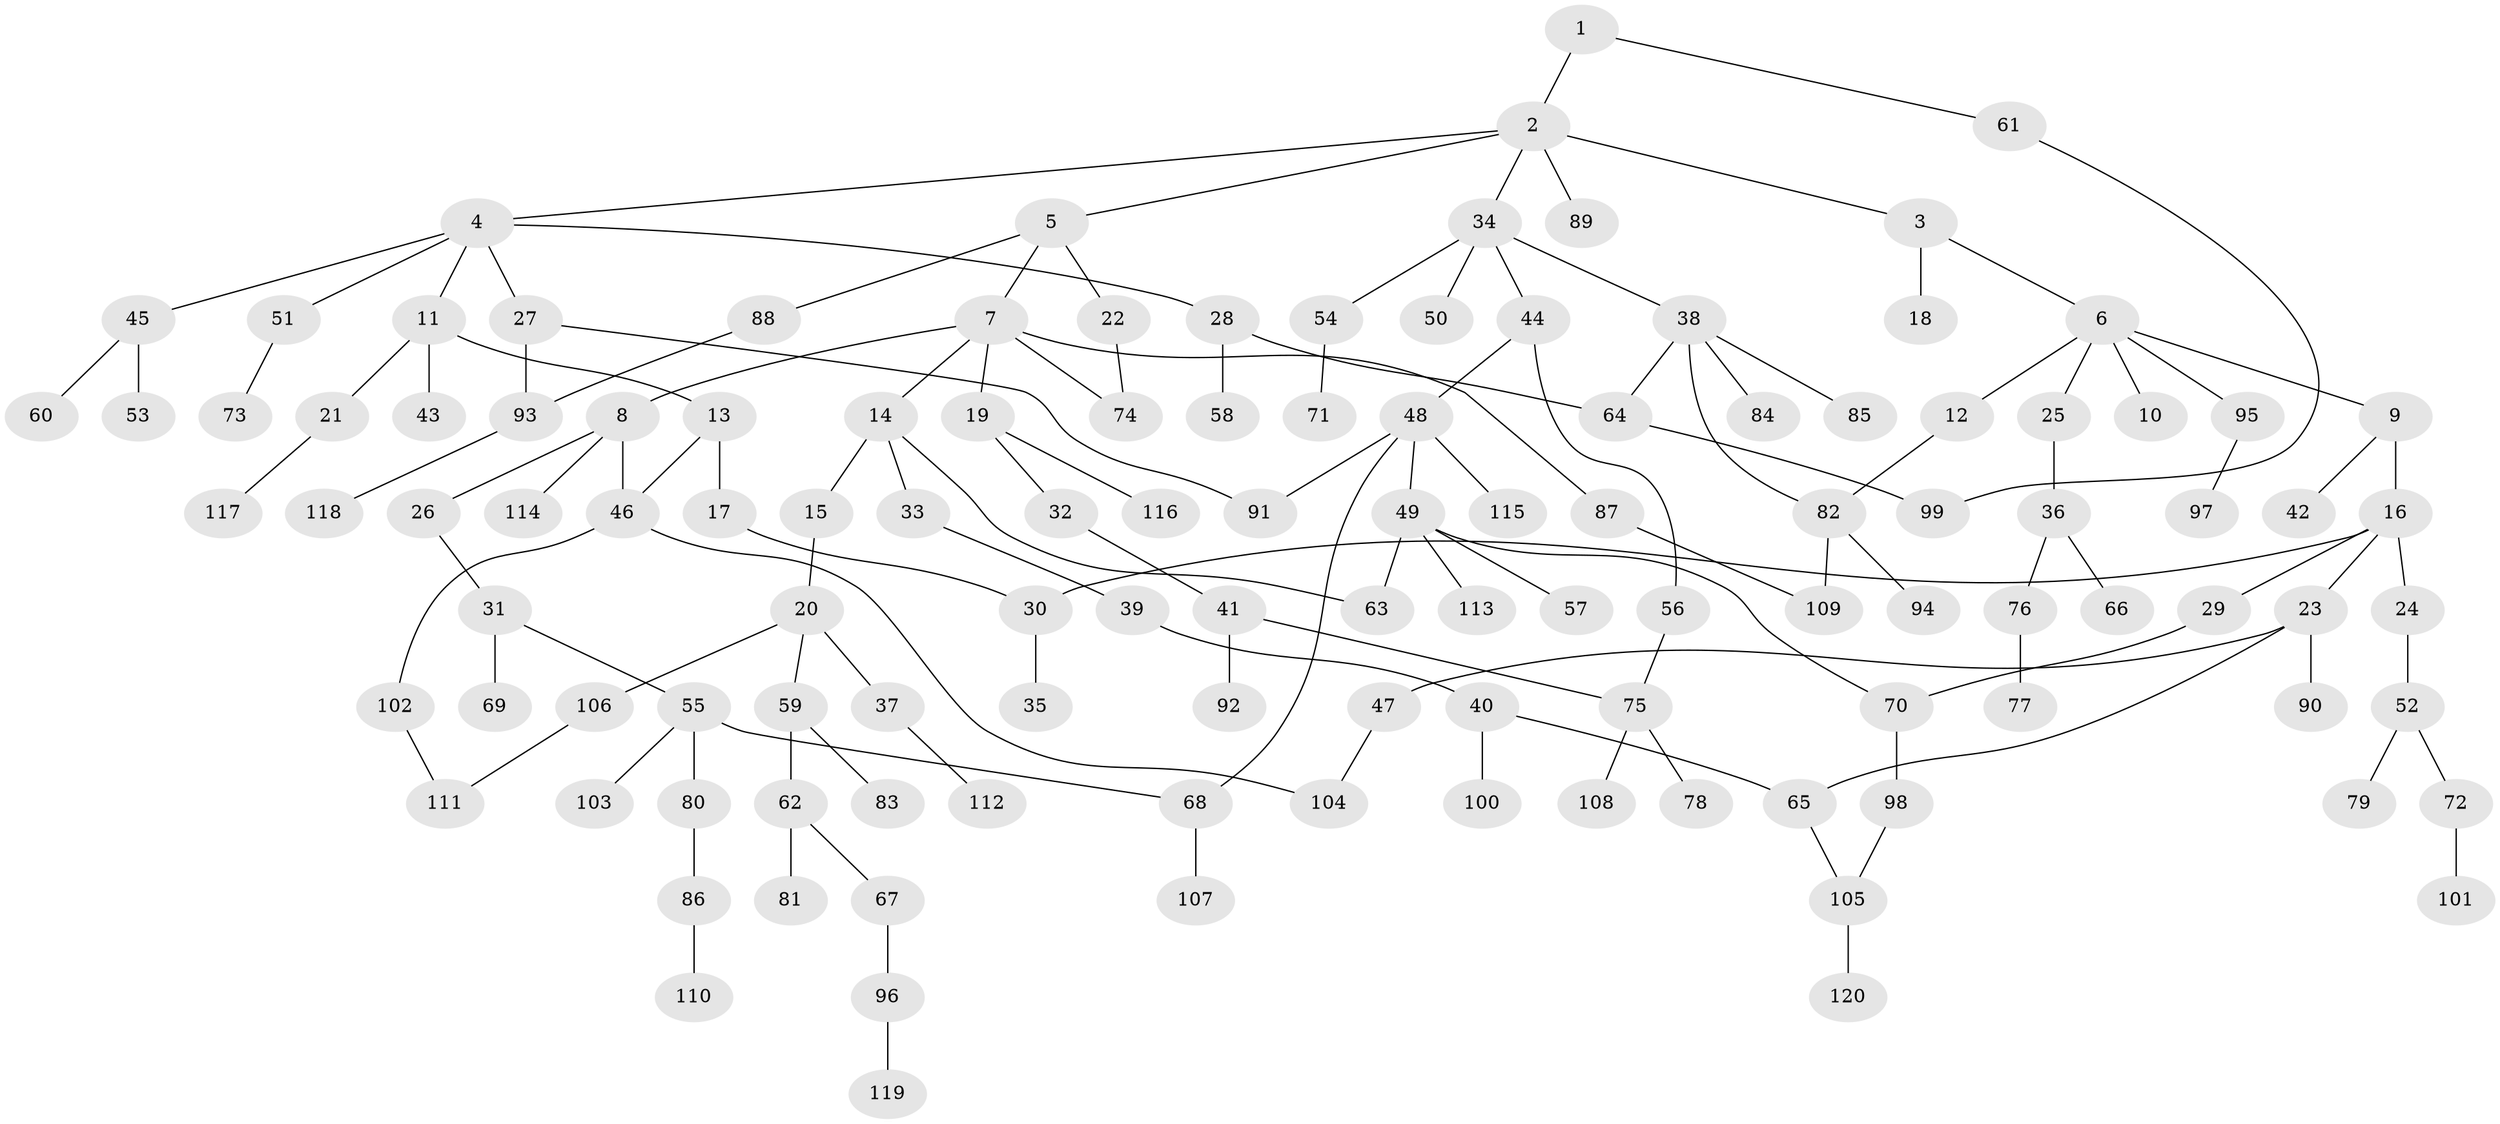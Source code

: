 // Generated by graph-tools (version 1.1) at 2025/49/03/09/25 03:49:18]
// undirected, 120 vertices, 136 edges
graph export_dot {
graph [start="1"]
  node [color=gray90,style=filled];
  1;
  2;
  3;
  4;
  5;
  6;
  7;
  8;
  9;
  10;
  11;
  12;
  13;
  14;
  15;
  16;
  17;
  18;
  19;
  20;
  21;
  22;
  23;
  24;
  25;
  26;
  27;
  28;
  29;
  30;
  31;
  32;
  33;
  34;
  35;
  36;
  37;
  38;
  39;
  40;
  41;
  42;
  43;
  44;
  45;
  46;
  47;
  48;
  49;
  50;
  51;
  52;
  53;
  54;
  55;
  56;
  57;
  58;
  59;
  60;
  61;
  62;
  63;
  64;
  65;
  66;
  67;
  68;
  69;
  70;
  71;
  72;
  73;
  74;
  75;
  76;
  77;
  78;
  79;
  80;
  81;
  82;
  83;
  84;
  85;
  86;
  87;
  88;
  89;
  90;
  91;
  92;
  93;
  94;
  95;
  96;
  97;
  98;
  99;
  100;
  101;
  102;
  103;
  104;
  105;
  106;
  107;
  108;
  109;
  110;
  111;
  112;
  113;
  114;
  115;
  116;
  117;
  118;
  119;
  120;
  1 -- 2;
  1 -- 61;
  2 -- 3;
  2 -- 4;
  2 -- 5;
  2 -- 34;
  2 -- 89;
  3 -- 6;
  3 -- 18;
  4 -- 11;
  4 -- 27;
  4 -- 28;
  4 -- 45;
  4 -- 51;
  5 -- 7;
  5 -- 22;
  5 -- 88;
  6 -- 9;
  6 -- 10;
  6 -- 12;
  6 -- 25;
  6 -- 95;
  7 -- 8;
  7 -- 14;
  7 -- 19;
  7 -- 74;
  7 -- 87;
  8 -- 26;
  8 -- 46;
  8 -- 114;
  9 -- 16;
  9 -- 42;
  11 -- 13;
  11 -- 21;
  11 -- 43;
  12 -- 82;
  13 -- 17;
  13 -- 46;
  14 -- 15;
  14 -- 33;
  14 -- 63;
  15 -- 20;
  16 -- 23;
  16 -- 24;
  16 -- 29;
  16 -- 30;
  17 -- 30;
  19 -- 32;
  19 -- 116;
  20 -- 37;
  20 -- 59;
  20 -- 106;
  21 -- 117;
  22 -- 74;
  23 -- 47;
  23 -- 65;
  23 -- 90;
  24 -- 52;
  25 -- 36;
  26 -- 31;
  27 -- 91;
  27 -- 93;
  28 -- 58;
  28 -- 64;
  29 -- 70;
  30 -- 35;
  31 -- 55;
  31 -- 69;
  32 -- 41;
  33 -- 39;
  34 -- 38;
  34 -- 44;
  34 -- 50;
  34 -- 54;
  36 -- 66;
  36 -- 76;
  37 -- 112;
  38 -- 82;
  38 -- 84;
  38 -- 85;
  38 -- 64;
  39 -- 40;
  40 -- 100;
  40 -- 65;
  41 -- 75;
  41 -- 92;
  44 -- 48;
  44 -- 56;
  45 -- 53;
  45 -- 60;
  46 -- 102;
  46 -- 104;
  47 -- 104;
  48 -- 49;
  48 -- 68;
  48 -- 91;
  48 -- 115;
  49 -- 57;
  49 -- 63;
  49 -- 70;
  49 -- 113;
  51 -- 73;
  52 -- 72;
  52 -- 79;
  54 -- 71;
  55 -- 80;
  55 -- 103;
  55 -- 68;
  56 -- 75;
  59 -- 62;
  59 -- 83;
  61 -- 99;
  62 -- 67;
  62 -- 81;
  64 -- 99;
  65 -- 105;
  67 -- 96;
  68 -- 107;
  70 -- 98;
  72 -- 101;
  75 -- 78;
  75 -- 108;
  76 -- 77;
  80 -- 86;
  82 -- 94;
  82 -- 109;
  86 -- 110;
  87 -- 109;
  88 -- 93;
  93 -- 118;
  95 -- 97;
  96 -- 119;
  98 -- 105;
  102 -- 111;
  105 -- 120;
  106 -- 111;
}
